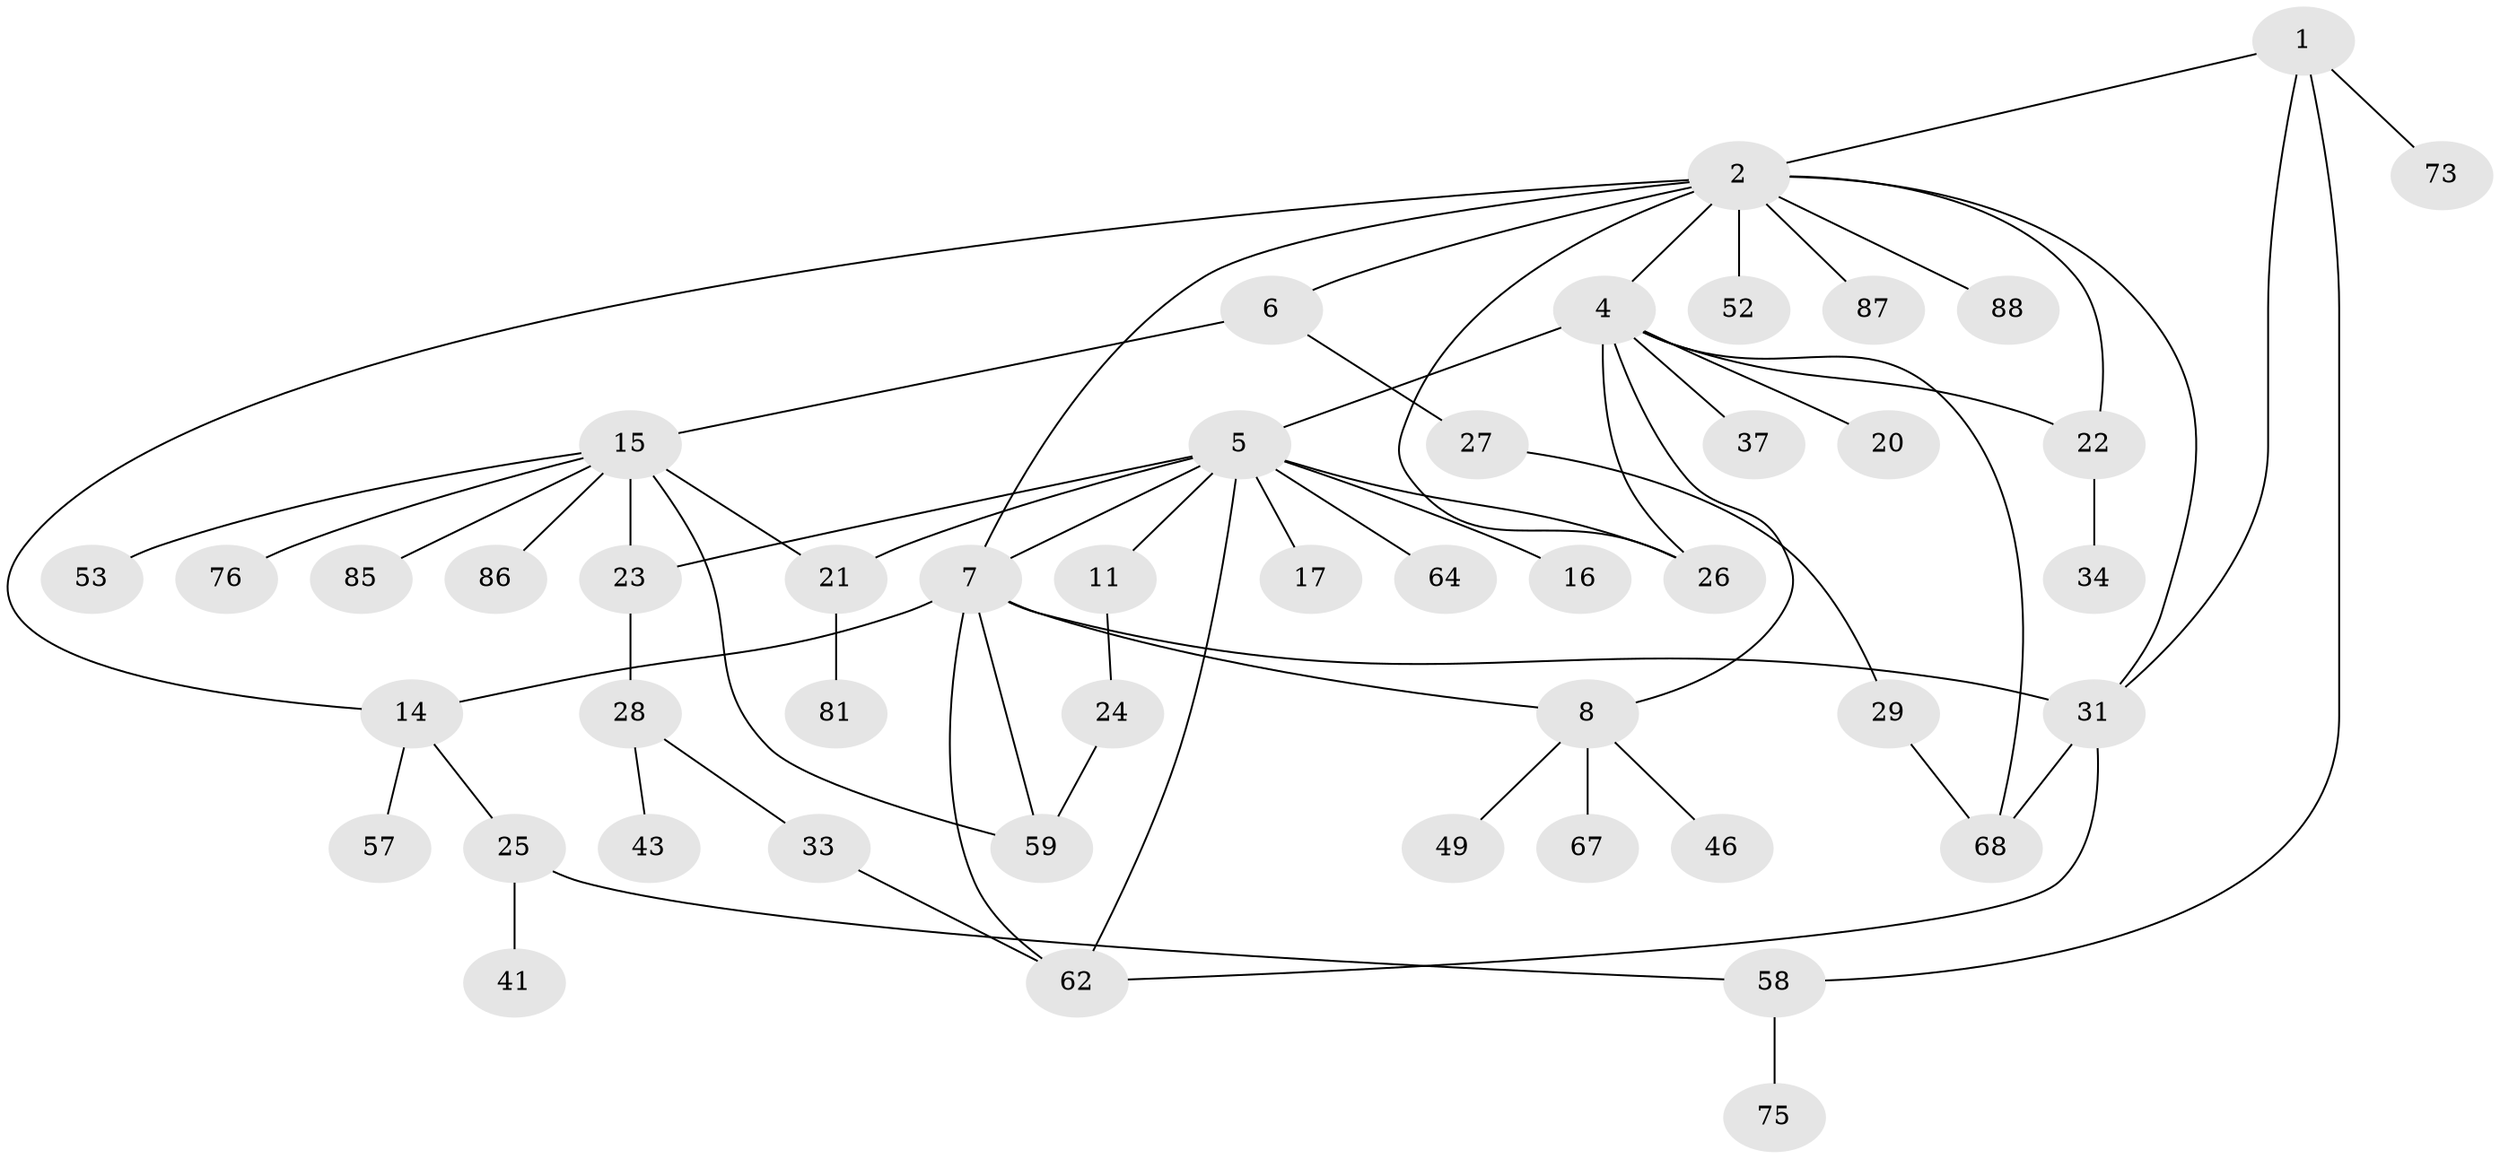 // original degree distribution, {4: 0.13829787234042554, 9: 0.010638297872340425, 3: 0.2127659574468085, 6: 0.02127659574468085, 5: 0.031914893617021274, 7: 0.010638297872340425, 2: 0.22340425531914893, 1: 0.35106382978723405}
// Generated by graph-tools (version 1.1) at 2025/13/03/09/25 04:13:23]
// undirected, 47 vertices, 64 edges
graph export_dot {
graph [start="1"]
  node [color=gray90,style=filled];
  1 [super="+42+3"];
  2 [super="+10+12"];
  4 [super="+18+92+80"];
  5 [super="+9"];
  6;
  7 [super="+50"];
  8 [super="+13"];
  11 [super="+32"];
  14;
  15 [super="+19+72+30"];
  16;
  17;
  20;
  21;
  22 [super="+44"];
  23 [super="+63"];
  24;
  25 [super="+47+39"];
  26 [super="+70+51"];
  27;
  28 [super="+35+69"];
  29 [super="+54+40"];
  31 [super="+60+94"];
  33;
  34;
  37 [super="+61"];
  41;
  43;
  46 [super="+77"];
  49;
  52;
  53;
  57;
  58;
  59 [super="+71"];
  62 [super="+93+65"];
  64;
  67;
  68;
  73 [super="+84"];
  75;
  76;
  81;
  85;
  86;
  87;
  88;
  1 -- 2;
  1 -- 73;
  1 -- 58;
  1 -- 31;
  2 -- 4;
  2 -- 6;
  2 -- 22;
  2 -- 88;
  2 -- 7;
  2 -- 52 [weight=2];
  2 -- 87;
  2 -- 26;
  2 -- 14;
  2 -- 31;
  4 -- 5;
  4 -- 8;
  4 -- 37;
  4 -- 20;
  4 -- 22;
  4 -- 26;
  4 -- 68;
  5 -- 7;
  5 -- 11;
  5 -- 17;
  5 -- 64;
  5 -- 16;
  5 -- 21;
  5 -- 23;
  5 -- 26;
  5 -- 62;
  6 -- 15;
  6 -- 27;
  7 -- 14;
  7 -- 31;
  7 -- 8;
  7 -- 59;
  7 -- 62;
  8 -- 49;
  8 -- 67;
  8 -- 46;
  11 -- 24;
  14 -- 25;
  14 -- 57;
  15 -- 21;
  15 -- 76;
  15 -- 85;
  15 -- 86;
  15 -- 59 [weight=2];
  15 -- 23;
  15 -- 53;
  21 -- 81;
  22 -- 34;
  23 -- 28;
  24 -- 59;
  25 -- 58;
  25 -- 41;
  27 -- 29;
  28 -- 33;
  28 -- 43;
  29 -- 68;
  31 -- 62;
  31 -- 68;
  33 -- 62;
  58 -- 75;
}
